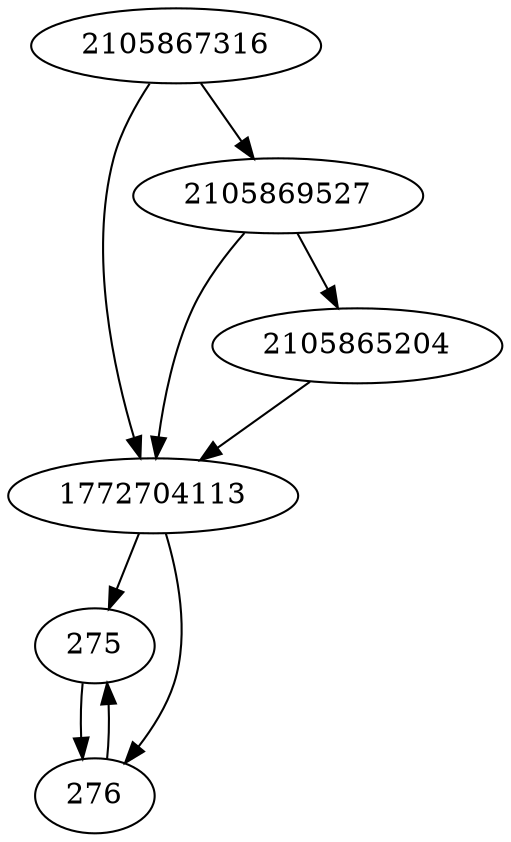 strict digraph  {
1772704113;
275;
2105865204;
276;
2105867316;
2105869527;
1772704113 -> 275;
1772704113 -> 276;
275 -> 276;
2105865204 -> 1772704113;
276 -> 275;
2105867316 -> 1772704113;
2105867316 -> 2105869527;
2105869527 -> 1772704113;
2105869527 -> 2105865204;
}
